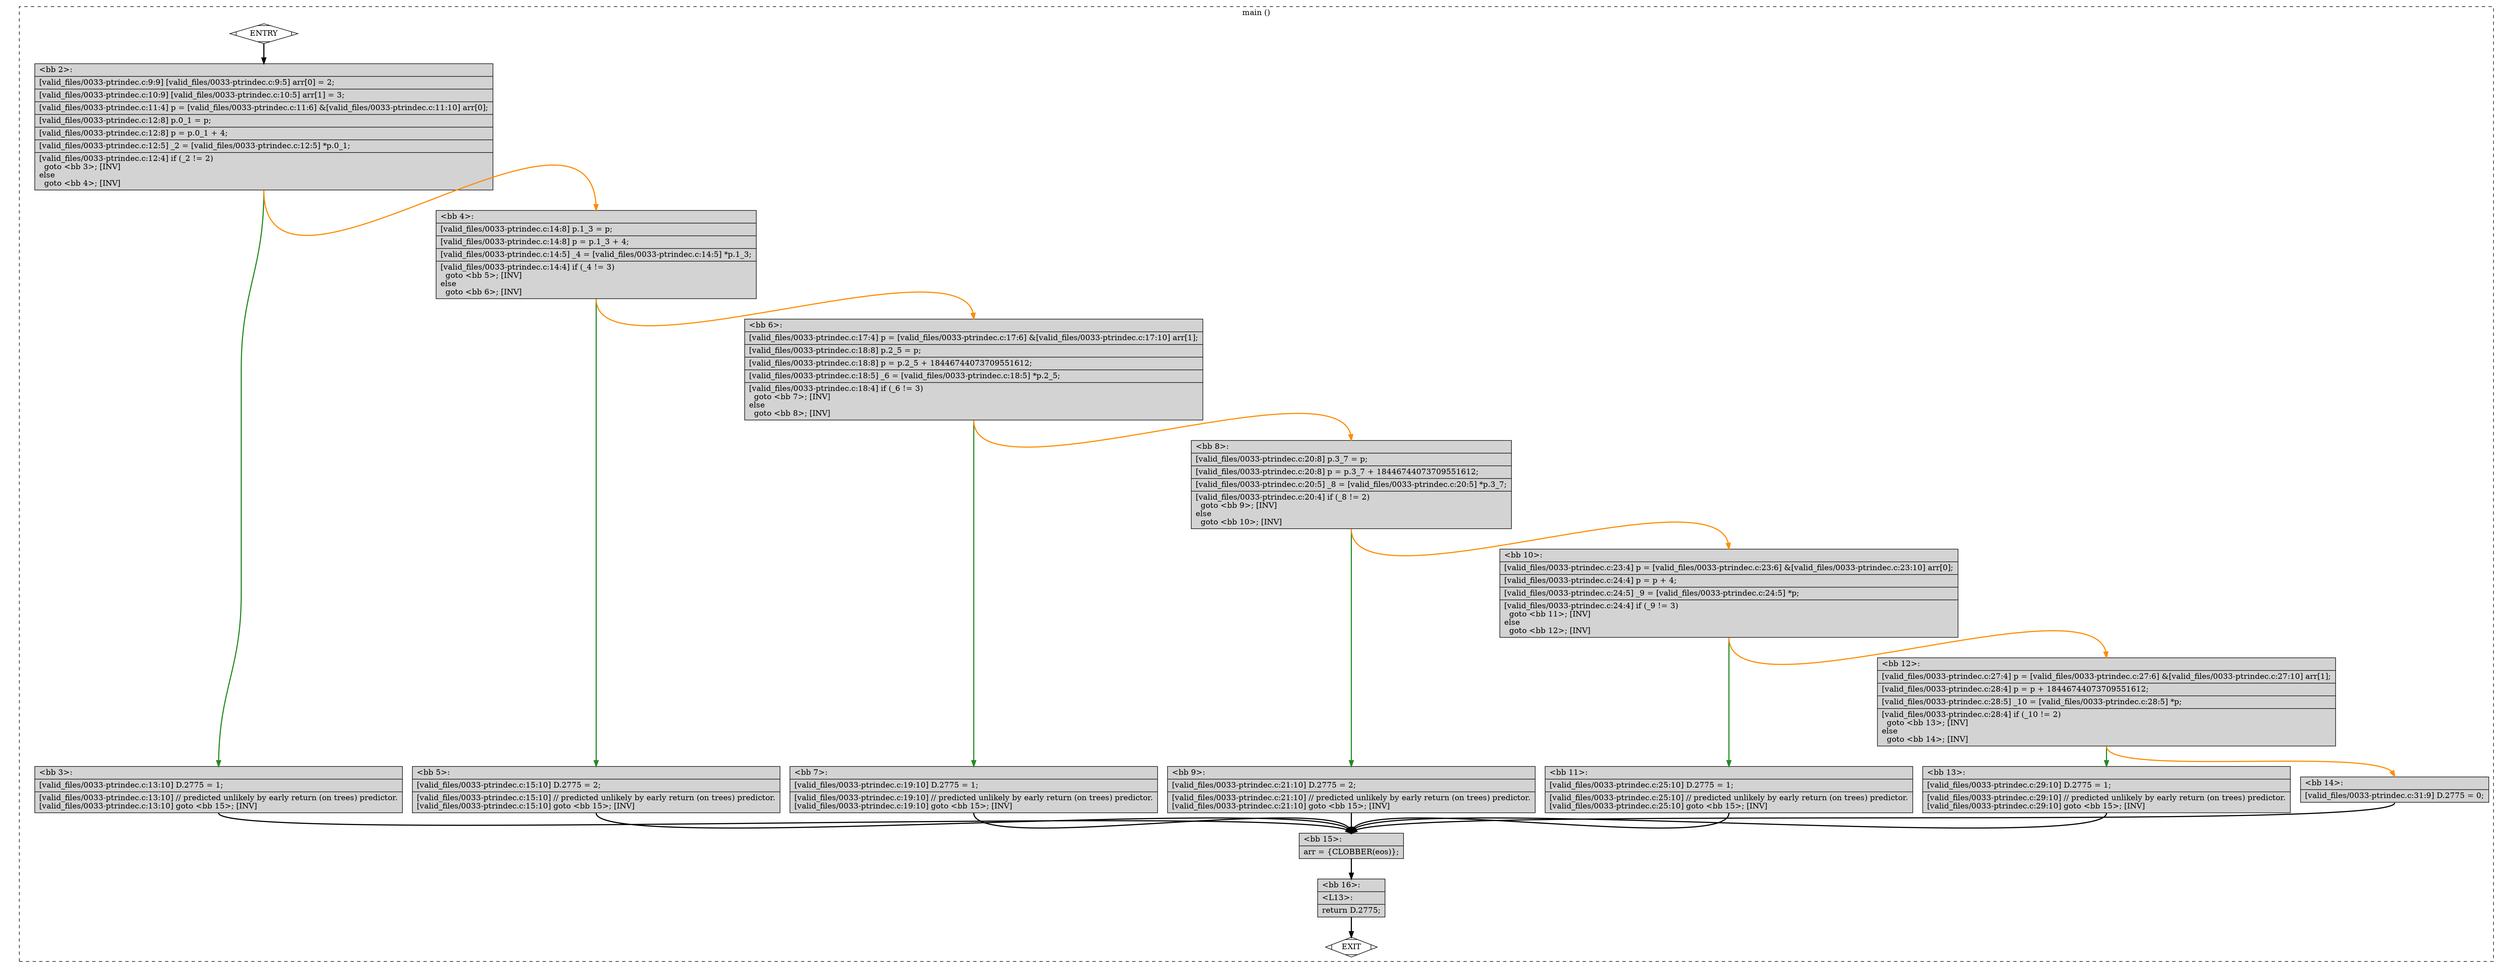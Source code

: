 digraph "a-0033-ptrindec.c.015t.cfg" {
overlap=false;
subgraph "cluster_main" {
	style="dashed";
	color="black";
	label="main ()";
	fn_0_basic_block_0 [shape=Mdiamond,style=filled,fillcolor=white,label="ENTRY"];

	fn_0_basic_block_1 [shape=Mdiamond,style=filled,fillcolor=white,label="EXIT"];

	fn_0_basic_block_2 [shape=record,style=filled,fillcolor=lightgrey,label="{\<bb\ 2\>:\l\
|[valid_files/0033-ptrindec.c:9:9]\ [valid_files/0033-ptrindec.c:9:5]\ arr[0]\ =\ 2;\l\
|[valid_files/0033-ptrindec.c:10:9]\ [valid_files/0033-ptrindec.c:10:5]\ arr[1]\ =\ 3;\l\
|[valid_files/0033-ptrindec.c:11:4]\ p\ =\ [valid_files/0033-ptrindec.c:11:6]\ &[valid_files/0033-ptrindec.c:11:10]\ arr[0];\l\
|[valid_files/0033-ptrindec.c:12:8]\ p.0_1\ =\ p;\l\
|[valid_files/0033-ptrindec.c:12:8]\ p\ =\ p.0_1\ +\ 4;\l\
|[valid_files/0033-ptrindec.c:12:5]\ _2\ =\ [valid_files/0033-ptrindec.c:12:5]\ *p.0_1;\l\
|[valid_files/0033-ptrindec.c:12:4]\ if\ (_2\ !=\ 2)\l\
\ \ goto\ \<bb\ 3\>;\ [INV]\l\
else\l\
\ \ goto\ \<bb\ 4\>;\ [INV]\l\
}"];

	fn_0_basic_block_3 [shape=record,style=filled,fillcolor=lightgrey,label="{\<bb\ 3\>:\l\
|[valid_files/0033-ptrindec.c:13:10]\ D.2775\ =\ 1;\l\
|[valid_files/0033-ptrindec.c:13:10]\ //\ predicted\ unlikely\ by\ early\ return\ (on\ trees)\ predictor.\l\
[valid_files/0033-ptrindec.c:13:10]\ goto\ \<bb\ 15\>;\ [INV]\l\
}"];

	fn_0_basic_block_4 [shape=record,style=filled,fillcolor=lightgrey,label="{\<bb\ 4\>:\l\
|[valid_files/0033-ptrindec.c:14:8]\ p.1_3\ =\ p;\l\
|[valid_files/0033-ptrindec.c:14:8]\ p\ =\ p.1_3\ +\ 4;\l\
|[valid_files/0033-ptrindec.c:14:5]\ _4\ =\ [valid_files/0033-ptrindec.c:14:5]\ *p.1_3;\l\
|[valid_files/0033-ptrindec.c:14:4]\ if\ (_4\ !=\ 3)\l\
\ \ goto\ \<bb\ 5\>;\ [INV]\l\
else\l\
\ \ goto\ \<bb\ 6\>;\ [INV]\l\
}"];

	fn_0_basic_block_5 [shape=record,style=filled,fillcolor=lightgrey,label="{\<bb\ 5\>:\l\
|[valid_files/0033-ptrindec.c:15:10]\ D.2775\ =\ 2;\l\
|[valid_files/0033-ptrindec.c:15:10]\ //\ predicted\ unlikely\ by\ early\ return\ (on\ trees)\ predictor.\l\
[valid_files/0033-ptrindec.c:15:10]\ goto\ \<bb\ 15\>;\ [INV]\l\
}"];

	fn_0_basic_block_6 [shape=record,style=filled,fillcolor=lightgrey,label="{\<bb\ 6\>:\l\
|[valid_files/0033-ptrindec.c:17:4]\ p\ =\ [valid_files/0033-ptrindec.c:17:6]\ &[valid_files/0033-ptrindec.c:17:10]\ arr[1];\l\
|[valid_files/0033-ptrindec.c:18:8]\ p.2_5\ =\ p;\l\
|[valid_files/0033-ptrindec.c:18:8]\ p\ =\ p.2_5\ +\ 18446744073709551612;\l\
|[valid_files/0033-ptrindec.c:18:5]\ _6\ =\ [valid_files/0033-ptrindec.c:18:5]\ *p.2_5;\l\
|[valid_files/0033-ptrindec.c:18:4]\ if\ (_6\ !=\ 3)\l\
\ \ goto\ \<bb\ 7\>;\ [INV]\l\
else\l\
\ \ goto\ \<bb\ 8\>;\ [INV]\l\
}"];

	fn_0_basic_block_7 [shape=record,style=filled,fillcolor=lightgrey,label="{\<bb\ 7\>:\l\
|[valid_files/0033-ptrindec.c:19:10]\ D.2775\ =\ 1;\l\
|[valid_files/0033-ptrindec.c:19:10]\ //\ predicted\ unlikely\ by\ early\ return\ (on\ trees)\ predictor.\l\
[valid_files/0033-ptrindec.c:19:10]\ goto\ \<bb\ 15\>;\ [INV]\l\
}"];

	fn_0_basic_block_8 [shape=record,style=filled,fillcolor=lightgrey,label="{\<bb\ 8\>:\l\
|[valid_files/0033-ptrindec.c:20:8]\ p.3_7\ =\ p;\l\
|[valid_files/0033-ptrindec.c:20:8]\ p\ =\ p.3_7\ +\ 18446744073709551612;\l\
|[valid_files/0033-ptrindec.c:20:5]\ _8\ =\ [valid_files/0033-ptrindec.c:20:5]\ *p.3_7;\l\
|[valid_files/0033-ptrindec.c:20:4]\ if\ (_8\ !=\ 2)\l\
\ \ goto\ \<bb\ 9\>;\ [INV]\l\
else\l\
\ \ goto\ \<bb\ 10\>;\ [INV]\l\
}"];

	fn_0_basic_block_9 [shape=record,style=filled,fillcolor=lightgrey,label="{\<bb\ 9\>:\l\
|[valid_files/0033-ptrindec.c:21:10]\ D.2775\ =\ 2;\l\
|[valid_files/0033-ptrindec.c:21:10]\ //\ predicted\ unlikely\ by\ early\ return\ (on\ trees)\ predictor.\l\
[valid_files/0033-ptrindec.c:21:10]\ goto\ \<bb\ 15\>;\ [INV]\l\
}"];

	fn_0_basic_block_10 [shape=record,style=filled,fillcolor=lightgrey,label="{\<bb\ 10\>:\l\
|[valid_files/0033-ptrindec.c:23:4]\ p\ =\ [valid_files/0033-ptrindec.c:23:6]\ &[valid_files/0033-ptrindec.c:23:10]\ arr[0];\l\
|[valid_files/0033-ptrindec.c:24:4]\ p\ =\ p\ +\ 4;\l\
|[valid_files/0033-ptrindec.c:24:5]\ _9\ =\ [valid_files/0033-ptrindec.c:24:5]\ *p;\l\
|[valid_files/0033-ptrindec.c:24:4]\ if\ (_9\ !=\ 3)\l\
\ \ goto\ \<bb\ 11\>;\ [INV]\l\
else\l\
\ \ goto\ \<bb\ 12\>;\ [INV]\l\
}"];

	fn_0_basic_block_11 [shape=record,style=filled,fillcolor=lightgrey,label="{\<bb\ 11\>:\l\
|[valid_files/0033-ptrindec.c:25:10]\ D.2775\ =\ 1;\l\
|[valid_files/0033-ptrindec.c:25:10]\ //\ predicted\ unlikely\ by\ early\ return\ (on\ trees)\ predictor.\l\
[valid_files/0033-ptrindec.c:25:10]\ goto\ \<bb\ 15\>;\ [INV]\l\
}"];

	fn_0_basic_block_12 [shape=record,style=filled,fillcolor=lightgrey,label="{\<bb\ 12\>:\l\
|[valid_files/0033-ptrindec.c:27:4]\ p\ =\ [valid_files/0033-ptrindec.c:27:6]\ &[valid_files/0033-ptrindec.c:27:10]\ arr[1];\l\
|[valid_files/0033-ptrindec.c:28:4]\ p\ =\ p\ +\ 18446744073709551612;\l\
|[valid_files/0033-ptrindec.c:28:5]\ _10\ =\ [valid_files/0033-ptrindec.c:28:5]\ *p;\l\
|[valid_files/0033-ptrindec.c:28:4]\ if\ (_10\ !=\ 2)\l\
\ \ goto\ \<bb\ 13\>;\ [INV]\l\
else\l\
\ \ goto\ \<bb\ 14\>;\ [INV]\l\
}"];

	fn_0_basic_block_13 [shape=record,style=filled,fillcolor=lightgrey,label="{\<bb\ 13\>:\l\
|[valid_files/0033-ptrindec.c:29:10]\ D.2775\ =\ 1;\l\
|[valid_files/0033-ptrindec.c:29:10]\ //\ predicted\ unlikely\ by\ early\ return\ (on\ trees)\ predictor.\l\
[valid_files/0033-ptrindec.c:29:10]\ goto\ \<bb\ 15\>;\ [INV]\l\
}"];

	fn_0_basic_block_14 [shape=record,style=filled,fillcolor=lightgrey,label="{\<bb\ 14\>:\l\
|[valid_files/0033-ptrindec.c:31:9]\ D.2775\ =\ 0;\l\
}"];

	fn_0_basic_block_15 [shape=record,style=filled,fillcolor=lightgrey,label="{\<bb\ 15\>:\l\
|arr\ =\ \{CLOBBER(eos)\};\l\
}"];

	fn_0_basic_block_16 [shape=record,style=filled,fillcolor=lightgrey,label="{\<bb\ 16\>:\l\
|\<L13\>:\l\
|return\ D.2775;\l\
}"];

	fn_0_basic_block_0:s -> fn_0_basic_block_2:n [style="solid,bold",color=black,weight=100,constraint=true];
	fn_0_basic_block_2:s -> fn_0_basic_block_3:n [style="solid,bold",color=forestgreen,weight=10,constraint=true];
	fn_0_basic_block_2:s -> fn_0_basic_block_4:n [style="solid,bold",color=darkorange,weight=10,constraint=true];
	fn_0_basic_block_3:s -> fn_0_basic_block_15:n [style="solid,bold",color=black,weight=100,constraint=true];
	fn_0_basic_block_4:s -> fn_0_basic_block_5:n [style="solid,bold",color=forestgreen,weight=10,constraint=true];
	fn_0_basic_block_4:s -> fn_0_basic_block_6:n [style="solid,bold",color=darkorange,weight=10,constraint=true];
	fn_0_basic_block_5:s -> fn_0_basic_block_15:n [style="solid,bold",color=black,weight=100,constraint=true];
	fn_0_basic_block_6:s -> fn_0_basic_block_7:n [style="solid,bold",color=forestgreen,weight=10,constraint=true];
	fn_0_basic_block_6:s -> fn_0_basic_block_8:n [style="solid,bold",color=darkorange,weight=10,constraint=true];
	fn_0_basic_block_7:s -> fn_0_basic_block_15:n [style="solid,bold",color=black,weight=100,constraint=true];
	fn_0_basic_block_8:s -> fn_0_basic_block_9:n [style="solid,bold",color=forestgreen,weight=10,constraint=true];
	fn_0_basic_block_8:s -> fn_0_basic_block_10:n [style="solid,bold",color=darkorange,weight=10,constraint=true];
	fn_0_basic_block_9:s -> fn_0_basic_block_15:n [style="solid,bold",color=black,weight=100,constraint=true];
	fn_0_basic_block_10:s -> fn_0_basic_block_11:n [style="solid,bold",color=forestgreen,weight=10,constraint=true];
	fn_0_basic_block_10:s -> fn_0_basic_block_12:n [style="solid,bold",color=darkorange,weight=10,constraint=true];
	fn_0_basic_block_11:s -> fn_0_basic_block_15:n [style="solid,bold",color=black,weight=100,constraint=true];
	fn_0_basic_block_12:s -> fn_0_basic_block_13:n [style="solid,bold",color=forestgreen,weight=10,constraint=true];
	fn_0_basic_block_12:s -> fn_0_basic_block_14:n [style="solid,bold",color=darkorange,weight=10,constraint=true];
	fn_0_basic_block_13:s -> fn_0_basic_block_15:n [style="solid,bold",color=black,weight=100,constraint=true];
	fn_0_basic_block_14:s -> fn_0_basic_block_15:n [style="solid,bold",color=black,weight=100,constraint=true];
	fn_0_basic_block_15:s -> fn_0_basic_block_16:n [style="solid,bold",color=black,weight=100,constraint=true];
	fn_0_basic_block_16:s -> fn_0_basic_block_1:n [style="solid,bold",color=black,weight=10,constraint=true];
	fn_0_basic_block_0:s -> fn_0_basic_block_1:n [style="invis",constraint=true];
}
}
